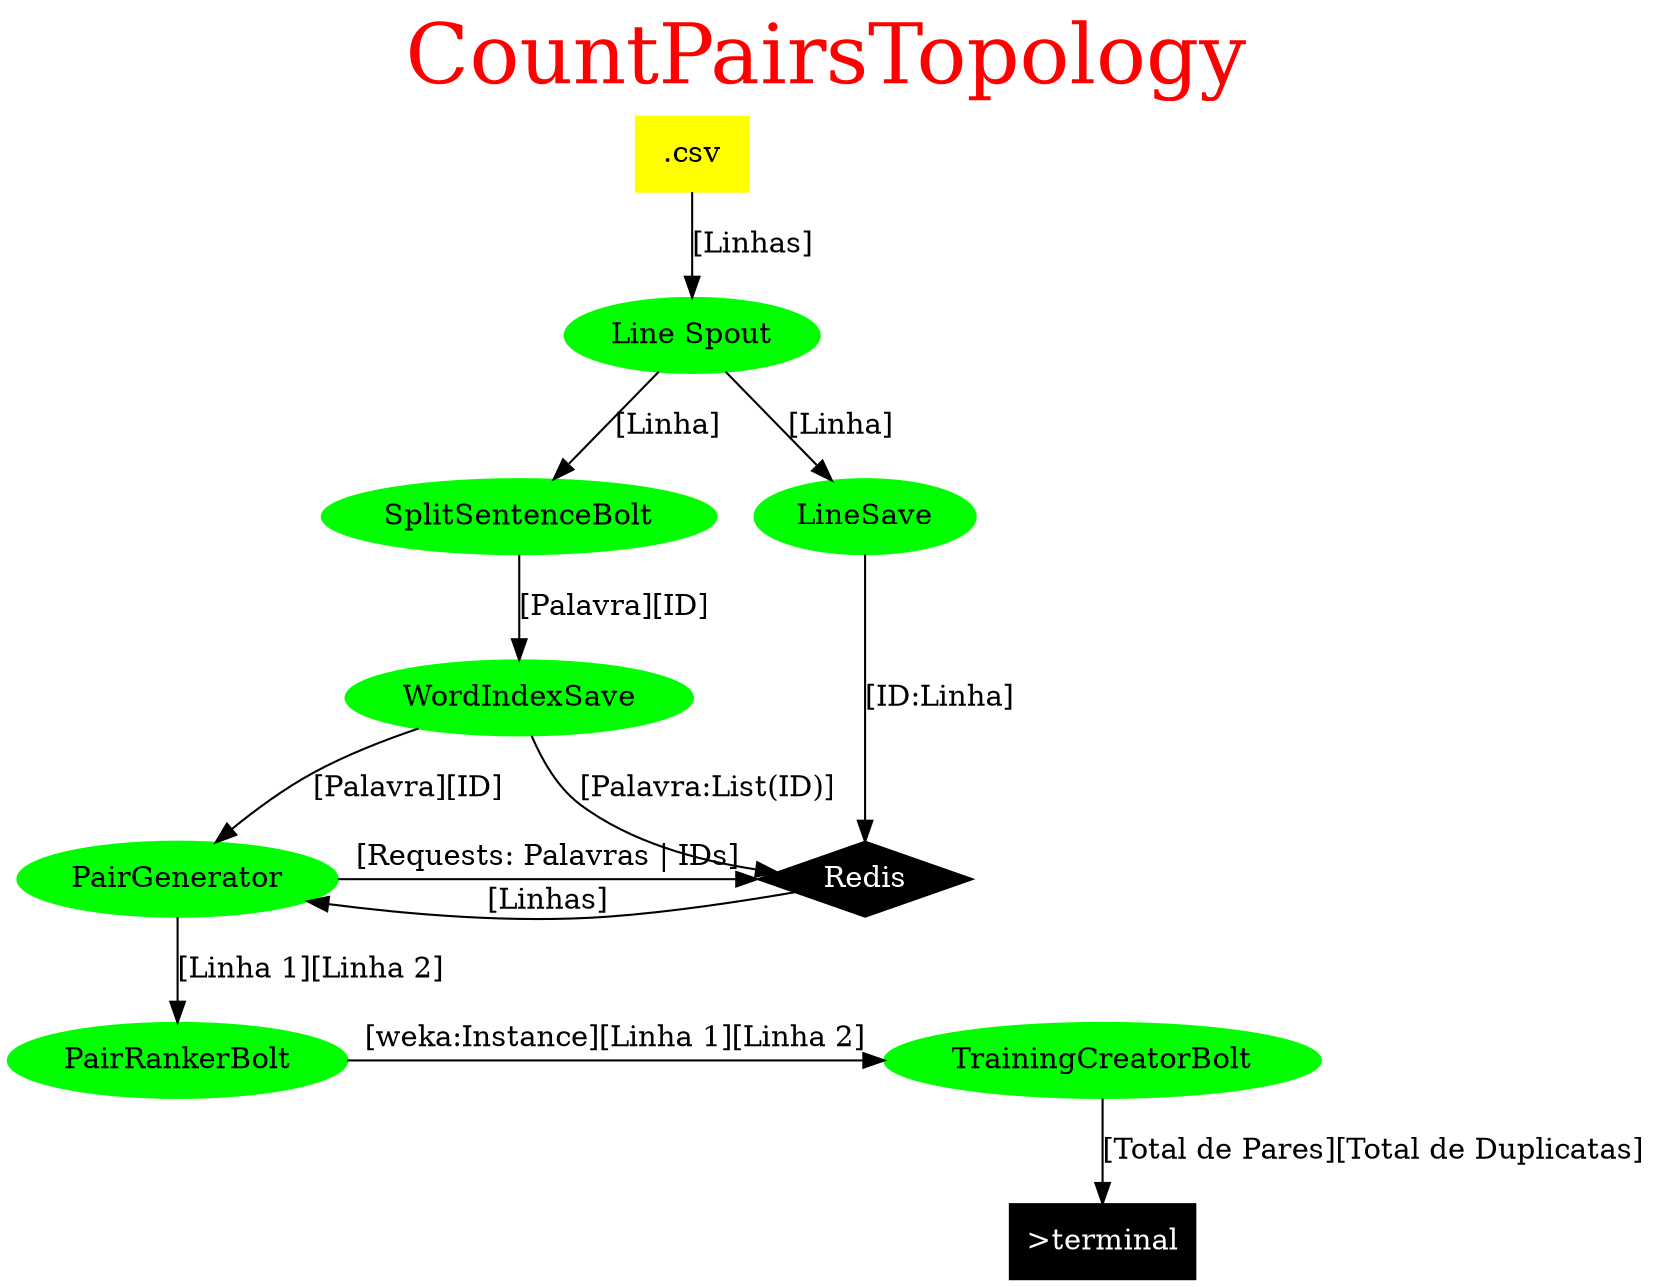 digraph projeto_topology {
    node [style="filled"]
    graph [labelloc="t" label="CountPairsTopology" fontcolor="red" fontsize="40"]

    //files
    {
        node [shape="box" color="yellow"]
        csv [label=".csv"]
    }
    //spouts and bolts
    {
        node [shape="ellipse" color="green"]
        linespout [label="Line Spout", comment="teste"]
        splitsentence [label="SplitSentenceBolt"]
        linesave [label="LineSave"]
        wordindexsave [label="WordIndexSave"]
        pairranker [label="PairRankerBolt"]
        pairgenerator [label="PairGenerator"]
        trainingcreator [label="TrainingCreatorBolt"]
    }
    //programas
    {
        node [shape="trapezium" color="orange"]
    }

    //outros
    {
        terminal [shape="box" color="black" fontcolor="white" label=">terminal"]
        node [shape="diamond" color="black" fontcolor="white"]
        redis [label="Redis"]
    }

    //ligações
    {
        csv -> linespout [label="[Linhas]"]
        linespout -> {linesave splitsentence} [label="[Linha]"]
        linesave -> redis [label="[ID:Linha]"]
        splitsentence -> wordindexsave [label="[Palavra][ID]"]
        wordindexsave -> redis [label="[Palavra:List(ID)]"]
        wordindexsave -> pairgenerator [label="[Palavra][ID]"]
        pairgenerator -> redis [label="[Requests: Palavras | IDs]"]
        redis -> pairgenerator [label="[Linhas]"]
        pairgenerator -> pairranker [label="[Linha 1][Linha 2]"]
        pairranker -> trainingcreator [label="[weka:Instance][Linha 1][Linha 2]"]
        trainingcreator -> terminal [label="[Total de Pares][Total de Duplicatas]"]

    }

    //ranks (posições)
    {
        {rank=same; splitsentence linesave}
        {rank=same; pairgenerator redis}
        {rank=same; pairranker trainingcreator}


    }
}
